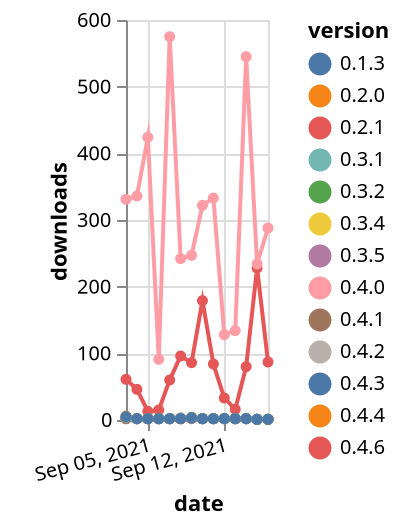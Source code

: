{"$schema": "https://vega.github.io/schema/vega-lite/v5.json", "description": "A simple bar chart with embedded data.", "data": {"values": [{"date": "2021-09-03", "total": 234, "delta": 61, "version": "0.4.6"}, {"date": "2021-09-04", "total": 280, "delta": 46, "version": "0.4.6"}, {"date": "2021-09-05", "total": 293, "delta": 13, "version": "0.4.6"}, {"date": "2021-09-06", "total": 308, "delta": 15, "version": "0.4.6"}, {"date": "2021-09-07", "total": 368, "delta": 60, "version": "0.4.6"}, {"date": "2021-09-08", "total": 464, "delta": 96, "version": "0.4.6"}, {"date": "2021-09-09", "total": 550, "delta": 86, "version": "0.4.6"}, {"date": "2021-09-10", "total": 729, "delta": 179, "version": "0.4.6"}, {"date": "2021-09-11", "total": 813, "delta": 84, "version": "0.4.6"}, {"date": "2021-09-12", "total": 846, "delta": 33, "version": "0.4.6"}, {"date": "2021-09-13", "total": 862, "delta": 16, "version": "0.4.6"}, {"date": "2021-09-14", "total": 942, "delta": 80, "version": "0.4.6"}, {"date": "2021-09-15", "total": 1170, "delta": 228, "version": "0.4.6"}, {"date": "2021-09-16", "total": 1257, "delta": 87, "version": "0.4.6"}, {"date": "2021-09-03", "total": 660, "delta": 3, "version": "0.3.4"}, {"date": "2021-09-04", "total": 662, "delta": 2, "version": "0.3.4"}, {"date": "2021-09-05", "total": 664, "delta": 2, "version": "0.3.4"}, {"date": "2021-09-06", "total": 666, "delta": 2, "version": "0.3.4"}, {"date": "2021-09-07", "total": 668, "delta": 2, "version": "0.3.4"}, {"date": "2021-09-08", "total": 670, "delta": 2, "version": "0.3.4"}, {"date": "2021-09-09", "total": 673, "delta": 3, "version": "0.3.4"}, {"date": "2021-09-10", "total": 675, "delta": 2, "version": "0.3.4"}, {"date": "2021-09-11", "total": 677, "delta": 2, "version": "0.3.4"}, {"date": "2021-09-12", "total": 679, "delta": 2, "version": "0.3.4"}, {"date": "2021-09-13", "total": 681, "delta": 2, "version": "0.3.4"}, {"date": "2021-09-14", "total": 683, "delta": 2, "version": "0.3.4"}, {"date": "2021-09-15", "total": 684, "delta": 1, "version": "0.3.4"}, {"date": "2021-09-16", "total": 685, "delta": 1, "version": "0.3.4"}, {"date": "2021-09-03", "total": 617, "delta": 2, "version": "0.2.0"}, {"date": "2021-09-04", "total": 619, "delta": 2, "version": "0.2.0"}, {"date": "2021-09-05", "total": 621, "delta": 2, "version": "0.2.0"}, {"date": "2021-09-06", "total": 623, "delta": 2, "version": "0.2.0"}, {"date": "2021-09-07", "total": 625, "delta": 2, "version": "0.2.0"}, {"date": "2021-09-08", "total": 628, "delta": 3, "version": "0.2.0"}, {"date": "2021-09-09", "total": 631, "delta": 3, "version": "0.2.0"}, {"date": "2021-09-10", "total": 633, "delta": 2, "version": "0.2.0"}, {"date": "2021-09-11", "total": 635, "delta": 2, "version": "0.2.0"}, {"date": "2021-09-12", "total": 637, "delta": 2, "version": "0.2.0"}, {"date": "2021-09-13", "total": 639, "delta": 2, "version": "0.2.0"}, {"date": "2021-09-14", "total": 641, "delta": 2, "version": "0.2.0"}, {"date": "2021-09-15", "total": 642, "delta": 1, "version": "0.2.0"}, {"date": "2021-09-16", "total": 643, "delta": 1, "version": "0.2.0"}, {"date": "2021-09-03", "total": 422, "delta": 2, "version": "0.1.3"}, {"date": "2021-09-04", "total": 424, "delta": 2, "version": "0.1.3"}, {"date": "2021-09-05", "total": 426, "delta": 2, "version": "0.1.3"}, {"date": "2021-09-06", "total": 428, "delta": 2, "version": "0.1.3"}, {"date": "2021-09-07", "total": 430, "delta": 2, "version": "0.1.3"}, {"date": "2021-09-08", "total": 432, "delta": 2, "version": "0.1.3"}, {"date": "2021-09-09", "total": 436, "delta": 4, "version": "0.1.3"}, {"date": "2021-09-10", "total": 438, "delta": 2, "version": "0.1.3"}, {"date": "2021-09-11", "total": 440, "delta": 2, "version": "0.1.3"}, {"date": "2021-09-12", "total": 442, "delta": 2, "version": "0.1.3"}, {"date": "2021-09-13", "total": 444, "delta": 2, "version": "0.1.3"}, {"date": "2021-09-14", "total": 446, "delta": 2, "version": "0.1.3"}, {"date": "2021-09-15", "total": 447, "delta": 1, "version": "0.1.3"}, {"date": "2021-09-16", "total": 448, "delta": 1, "version": "0.1.3"}, {"date": "2021-09-03", "total": 8860, "delta": 331, "version": "0.4.0"}, {"date": "2021-09-04", "total": 9196, "delta": 336, "version": "0.4.0"}, {"date": "2021-09-05", "total": 9620, "delta": 424, "version": "0.4.0"}, {"date": "2021-09-06", "total": 9711, "delta": 91, "version": "0.4.0"}, {"date": "2021-09-07", "total": 10286, "delta": 575, "version": "0.4.0"}, {"date": "2021-09-08", "total": 10528, "delta": 242, "version": "0.4.0"}, {"date": "2021-09-09", "total": 10775, "delta": 247, "version": "0.4.0"}, {"date": "2021-09-10", "total": 11097, "delta": 322, "version": "0.4.0"}, {"date": "2021-09-11", "total": 11430, "delta": 333, "version": "0.4.0"}, {"date": "2021-09-12", "total": 11558, "delta": 128, "version": "0.4.0"}, {"date": "2021-09-13", "total": 11692, "delta": 134, "version": "0.4.0"}, {"date": "2021-09-14", "total": 12237, "delta": 545, "version": "0.4.0"}, {"date": "2021-09-15", "total": 12471, "delta": 234, "version": "0.4.0"}, {"date": "2021-09-16", "total": 12759, "delta": 288, "version": "0.4.0"}, {"date": "2021-09-03", "total": 945, "delta": 2, "version": "0.2.1"}, {"date": "2021-09-04", "total": 947, "delta": 2, "version": "0.2.1"}, {"date": "2021-09-05", "total": 949, "delta": 2, "version": "0.2.1"}, {"date": "2021-09-06", "total": 951, "delta": 2, "version": "0.2.1"}, {"date": "2021-09-07", "total": 953, "delta": 2, "version": "0.2.1"}, {"date": "2021-09-08", "total": 955, "delta": 2, "version": "0.2.1"}, {"date": "2021-09-09", "total": 957, "delta": 2, "version": "0.2.1"}, {"date": "2021-09-10", "total": 959, "delta": 2, "version": "0.2.1"}, {"date": "2021-09-11", "total": 961, "delta": 2, "version": "0.2.1"}, {"date": "2021-09-12", "total": 963, "delta": 2, "version": "0.2.1"}, {"date": "2021-09-13", "total": 965, "delta": 2, "version": "0.2.1"}, {"date": "2021-09-14", "total": 967, "delta": 2, "version": "0.2.1"}, {"date": "2021-09-15", "total": 968, "delta": 1, "version": "0.2.1"}, {"date": "2021-09-16", "total": 969, "delta": 1, "version": "0.2.1"}, {"date": "2021-09-03", "total": 357, "delta": 6, "version": "0.4.4"}, {"date": "2021-09-04", "total": 359, "delta": 2, "version": "0.4.4"}, {"date": "2021-09-05", "total": 361, "delta": 2, "version": "0.4.4"}, {"date": "2021-09-06", "total": 363, "delta": 2, "version": "0.4.4"}, {"date": "2021-09-07", "total": 365, "delta": 2, "version": "0.4.4"}, {"date": "2021-09-08", "total": 367, "delta": 2, "version": "0.4.4"}, {"date": "2021-09-09", "total": 370, "delta": 3, "version": "0.4.4"}, {"date": "2021-09-10", "total": 372, "delta": 2, "version": "0.4.4"}, {"date": "2021-09-11", "total": 374, "delta": 2, "version": "0.4.4"}, {"date": "2021-09-12", "total": 376, "delta": 2, "version": "0.4.4"}, {"date": "2021-09-13", "total": 378, "delta": 2, "version": "0.4.4"}, {"date": "2021-09-14", "total": 380, "delta": 2, "version": "0.4.4"}, {"date": "2021-09-15", "total": 381, "delta": 1, "version": "0.4.4"}, {"date": "2021-09-16", "total": 382, "delta": 1, "version": "0.4.4"}, {"date": "2021-09-03", "total": 5086, "delta": 3, "version": "0.3.5"}, {"date": "2021-09-04", "total": 5088, "delta": 2, "version": "0.3.5"}, {"date": "2021-09-05", "total": 5090, "delta": 2, "version": "0.3.5"}, {"date": "2021-09-06", "total": 5092, "delta": 2, "version": "0.3.5"}, {"date": "2021-09-07", "total": 5094, "delta": 2, "version": "0.3.5"}, {"date": "2021-09-08", "total": 5096, "delta": 2, "version": "0.3.5"}, {"date": "2021-09-09", "total": 5099, "delta": 3, "version": "0.3.5"}, {"date": "2021-09-10", "total": 5101, "delta": 2, "version": "0.3.5"}, {"date": "2021-09-11", "total": 5103, "delta": 2, "version": "0.3.5"}, {"date": "2021-09-12", "total": 5105, "delta": 2, "version": "0.3.5"}, {"date": "2021-09-13", "total": 5107, "delta": 2, "version": "0.3.5"}, {"date": "2021-09-14", "total": 5109, "delta": 2, "version": "0.3.5"}, {"date": "2021-09-15", "total": 5110, "delta": 1, "version": "0.3.5"}, {"date": "2021-09-16", "total": 5111, "delta": 1, "version": "0.3.5"}, {"date": "2021-09-03", "total": 319, "delta": 5, "version": "0.4.2"}, {"date": "2021-09-04", "total": 321, "delta": 2, "version": "0.4.2"}, {"date": "2021-09-05", "total": 323, "delta": 2, "version": "0.4.2"}, {"date": "2021-09-06", "total": 325, "delta": 2, "version": "0.4.2"}, {"date": "2021-09-07", "total": 327, "delta": 2, "version": "0.4.2"}, {"date": "2021-09-08", "total": 329, "delta": 2, "version": "0.4.2"}, {"date": "2021-09-09", "total": 332, "delta": 3, "version": "0.4.2"}, {"date": "2021-09-10", "total": 334, "delta": 2, "version": "0.4.2"}, {"date": "2021-09-11", "total": 336, "delta": 2, "version": "0.4.2"}, {"date": "2021-09-12", "total": 338, "delta": 2, "version": "0.4.2"}, {"date": "2021-09-13", "total": 340, "delta": 2, "version": "0.4.2"}, {"date": "2021-09-14", "total": 342, "delta": 2, "version": "0.4.2"}, {"date": "2021-09-15", "total": 343, "delta": 1, "version": "0.4.2"}, {"date": "2021-09-16", "total": 344, "delta": 1, "version": "0.4.2"}, {"date": "2021-09-03", "total": 4275, "delta": 3, "version": "0.3.2"}, {"date": "2021-09-04", "total": 4277, "delta": 2, "version": "0.3.2"}, {"date": "2021-09-05", "total": 4279, "delta": 2, "version": "0.3.2"}, {"date": "2021-09-06", "total": 4281, "delta": 2, "version": "0.3.2"}, {"date": "2021-09-07", "total": 4283, "delta": 2, "version": "0.3.2"}, {"date": "2021-09-08", "total": 4285, "delta": 2, "version": "0.3.2"}, {"date": "2021-09-09", "total": 4289, "delta": 4, "version": "0.3.2"}, {"date": "2021-09-10", "total": 4291, "delta": 2, "version": "0.3.2"}, {"date": "2021-09-11", "total": 4293, "delta": 2, "version": "0.3.2"}, {"date": "2021-09-12", "total": 4295, "delta": 2, "version": "0.3.2"}, {"date": "2021-09-13", "total": 4297, "delta": 2, "version": "0.3.2"}, {"date": "2021-09-14", "total": 4299, "delta": 2, "version": "0.3.2"}, {"date": "2021-09-15", "total": 4300, "delta": 1, "version": "0.3.2"}, {"date": "2021-09-16", "total": 4301, "delta": 1, "version": "0.3.2"}, {"date": "2021-09-03", "total": 742, "delta": 3, "version": "0.4.1"}, {"date": "2021-09-04", "total": 744, "delta": 2, "version": "0.4.1"}, {"date": "2021-09-05", "total": 746, "delta": 2, "version": "0.4.1"}, {"date": "2021-09-06", "total": 748, "delta": 2, "version": "0.4.1"}, {"date": "2021-09-07", "total": 750, "delta": 2, "version": "0.4.1"}, {"date": "2021-09-08", "total": 752, "delta": 2, "version": "0.4.1"}, {"date": "2021-09-09", "total": 755, "delta": 3, "version": "0.4.1"}, {"date": "2021-09-10", "total": 757, "delta": 2, "version": "0.4.1"}, {"date": "2021-09-11", "total": 759, "delta": 2, "version": "0.4.1"}, {"date": "2021-09-12", "total": 761, "delta": 2, "version": "0.4.1"}, {"date": "2021-09-13", "total": 763, "delta": 2, "version": "0.4.1"}, {"date": "2021-09-14", "total": 765, "delta": 2, "version": "0.4.1"}, {"date": "2021-09-15", "total": 766, "delta": 1, "version": "0.4.1"}, {"date": "2021-09-16", "total": 767, "delta": 1, "version": "0.4.1"}, {"date": "2021-09-03", "total": 3875, "delta": 4, "version": "0.3.1"}, {"date": "2021-09-04", "total": 3877, "delta": 2, "version": "0.3.1"}, {"date": "2021-09-05", "total": 3879, "delta": 2, "version": "0.3.1"}, {"date": "2021-09-06", "total": 3881, "delta": 2, "version": "0.3.1"}, {"date": "2021-09-07", "total": 3883, "delta": 2, "version": "0.3.1"}, {"date": "2021-09-08", "total": 3886, "delta": 3, "version": "0.3.1"}, {"date": "2021-09-09", "total": 3889, "delta": 3, "version": "0.3.1"}, {"date": "2021-09-10", "total": 3891, "delta": 2, "version": "0.3.1"}, {"date": "2021-09-11", "total": 3893, "delta": 2, "version": "0.3.1"}, {"date": "2021-09-12", "total": 3895, "delta": 2, "version": "0.3.1"}, {"date": "2021-09-13", "total": 3897, "delta": 2, "version": "0.3.1"}, {"date": "2021-09-14", "total": 3899, "delta": 2, "version": "0.3.1"}, {"date": "2021-09-15", "total": 3900, "delta": 1, "version": "0.3.1"}, {"date": "2021-09-16", "total": 3901, "delta": 1, "version": "0.3.1"}, {"date": "2021-09-03", "total": 166, "delta": 5, "version": "0.4.3"}, {"date": "2021-09-04", "total": 168, "delta": 2, "version": "0.4.3"}, {"date": "2021-09-05", "total": 170, "delta": 2, "version": "0.4.3"}, {"date": "2021-09-06", "total": 172, "delta": 2, "version": "0.4.3"}, {"date": "2021-09-07", "total": 174, "delta": 2, "version": "0.4.3"}, {"date": "2021-09-08", "total": 176, "delta": 2, "version": "0.4.3"}, {"date": "2021-09-09", "total": 179, "delta": 3, "version": "0.4.3"}, {"date": "2021-09-10", "total": 181, "delta": 2, "version": "0.4.3"}, {"date": "2021-09-11", "total": 183, "delta": 2, "version": "0.4.3"}, {"date": "2021-09-12", "total": 185, "delta": 2, "version": "0.4.3"}, {"date": "2021-09-13", "total": 187, "delta": 2, "version": "0.4.3"}, {"date": "2021-09-14", "total": 189, "delta": 2, "version": "0.4.3"}, {"date": "2021-09-15", "total": 190, "delta": 1, "version": "0.4.3"}, {"date": "2021-09-16", "total": 191, "delta": 1, "version": "0.4.3"}]}, "width": "container", "mark": {"type": "line", "point": {"filled": true}}, "encoding": {"x": {"field": "date", "type": "temporal", "timeUnit": "yearmonthdate", "title": "date", "axis": {"labelAngle": -15}}, "y": {"field": "delta", "type": "quantitative", "title": "downloads"}, "color": {"field": "version", "type": "nominal"}, "tooltip": {"field": "delta"}}}